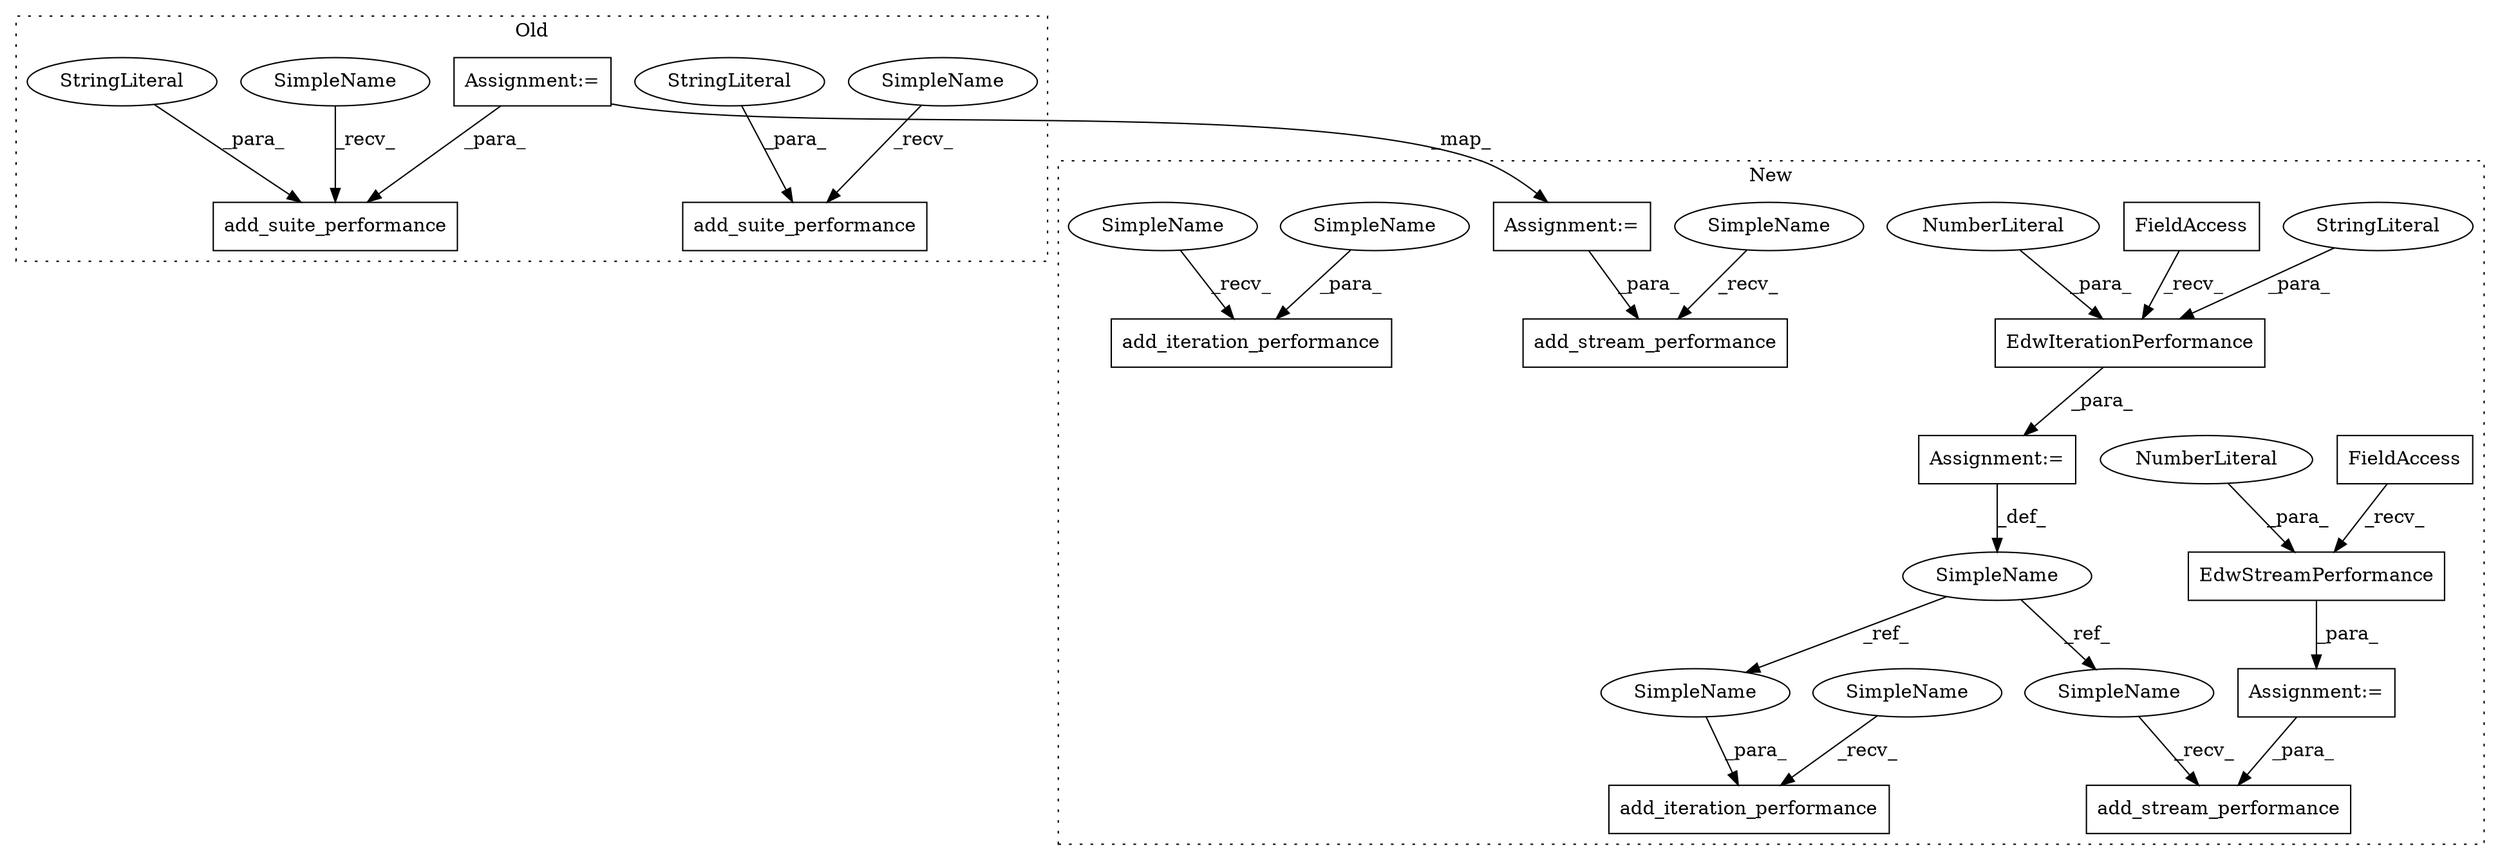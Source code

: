 digraph G {
subgraph cluster0 {
1 [label="add_suite_performance" a="32" s="35943,35983" l="22,1" shape="box"];
14 [label="StringLiteral" a="45" s="35965" l="13" shape="ellipse"];
15 [label="add_suite_performance" a="32" s="36428,36468" l="22,1" shape="box"];
16 [label="StringLiteral" a="45" s="36450" l="13" shape="ellipse"];
19 [label="Assignment:=" a="7" s="35994" l="1" shape="box"];
23 [label="SimpleName" a="42" s="35939" l="3" shape="ellipse"];
24 [label="SimpleName" a="42" s="36424" l="3" shape="ellipse"];
label = "Old";
style="dotted";
}
subgraph cluster1 {
2 [label="add_iteration_performance" a="32" s="53096,53126" l="26,1" shape="box"];
3 [label="SimpleName" a="42" s="52544" l="4" shape="ellipse"];
4 [label="add_stream_performance" a="32" s="53058,53085" l="23,1" shape="box"];
5 [label="add_iteration_performance" a="32" s="52507,52537" l="26,1" shape="box"];
6 [label="add_stream_performance" a="32" s="52469,52496" l="23,1" shape="box"];
7 [label="EdwIterationPerformance" a="32" s="52601,52630" l="24,1" shape="box"];
8 [label="NumberLiteral" a="34" s="52629" l="1" shape="ellipse"];
9 [label="EdwStreamPerformance" a="32" s="52694,52724" l="21,1" shape="box"];
10 [label="NumberLiteral" a="34" s="52723" l="1" shape="ellipse"];
11 [label="FieldAccess" a="22" s="52642" l="18" shape="box"];
12 [label="Assignment:=" a="7" s="52641" l="1" shape="box"];
13 [label="StringLiteral" a="45" s="52625" l="3" shape="ellipse"];
17 [label="FieldAccess" a="22" s="52549" l="18" shape="box"];
18 [label="Assignment:=" a="7" s="52548" l="1" shape="box"];
20 [label="Assignment:=" a="7" s="52052" l="1" shape="box"];
21 [label="SimpleName" a="42" s="52533" l="4" shape="ellipse"];
22 [label="SimpleName" a="42" s="52464" l="4" shape="ellipse"];
25 [label="SimpleName" a="42" s="53122" l="4" shape="ellipse"];
26 [label="SimpleName" a="42" s="53053" l="4" shape="ellipse"];
27 [label="SimpleName" a="42" s="53092" l="3" shape="ellipse"];
28 [label="SimpleName" a="42" s="52503" l="3" shape="ellipse"];
label = "New";
style="dotted";
}
3 -> 25 [label="_ref_"];
3 -> 26 [label="_ref_"];
7 -> 18 [label="_para_"];
8 -> 7 [label="_para_"];
9 -> 12 [label="_para_"];
10 -> 9 [label="_para_"];
11 -> 9 [label="_recv_"];
12 -> 4 [label="_para_"];
13 -> 7 [label="_para_"];
14 -> 1 [label="_para_"];
16 -> 15 [label="_para_"];
17 -> 7 [label="_recv_"];
18 -> 3 [label="_def_"];
19 -> 15 [label="_para_"];
19 -> 20 [label="_map_"];
20 -> 6 [label="_para_"];
21 -> 5 [label="_para_"];
22 -> 6 [label="_recv_"];
23 -> 1 [label="_recv_"];
24 -> 15 [label="_recv_"];
25 -> 2 [label="_para_"];
26 -> 4 [label="_recv_"];
27 -> 2 [label="_recv_"];
28 -> 5 [label="_recv_"];
}